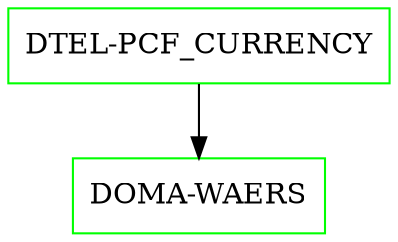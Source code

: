 digraph G {
  "DTEL-PCF_CURRENCY" [shape=box,color=green];
  "DOMA-WAERS" [shape=box,color=green,URL="./DOMA_WAERS.html"];
  "DTEL-PCF_CURRENCY" -> "DOMA-WAERS";
}

